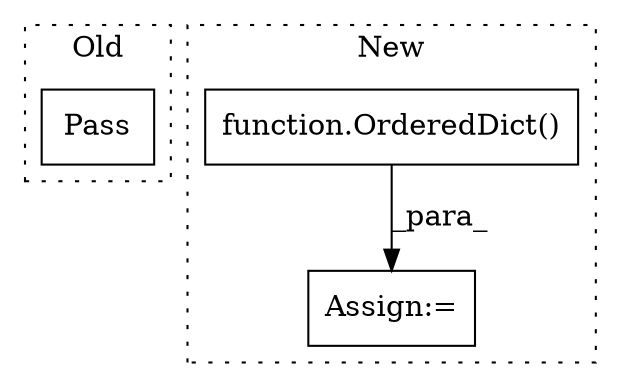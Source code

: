 digraph G {
subgraph cluster0 {
1 [label="Pass" a="62" s="118" l="4" shape="box"];
label = "Old";
style="dotted";
}
subgraph cluster1 {
2 [label="function.OrderedDict()" a="75" s="172" l="13" shape="box"];
3 [label="Assign:=" a="68" s="169" l="3" shape="box"];
label = "New";
style="dotted";
}
2 -> 3 [label="_para_"];
}